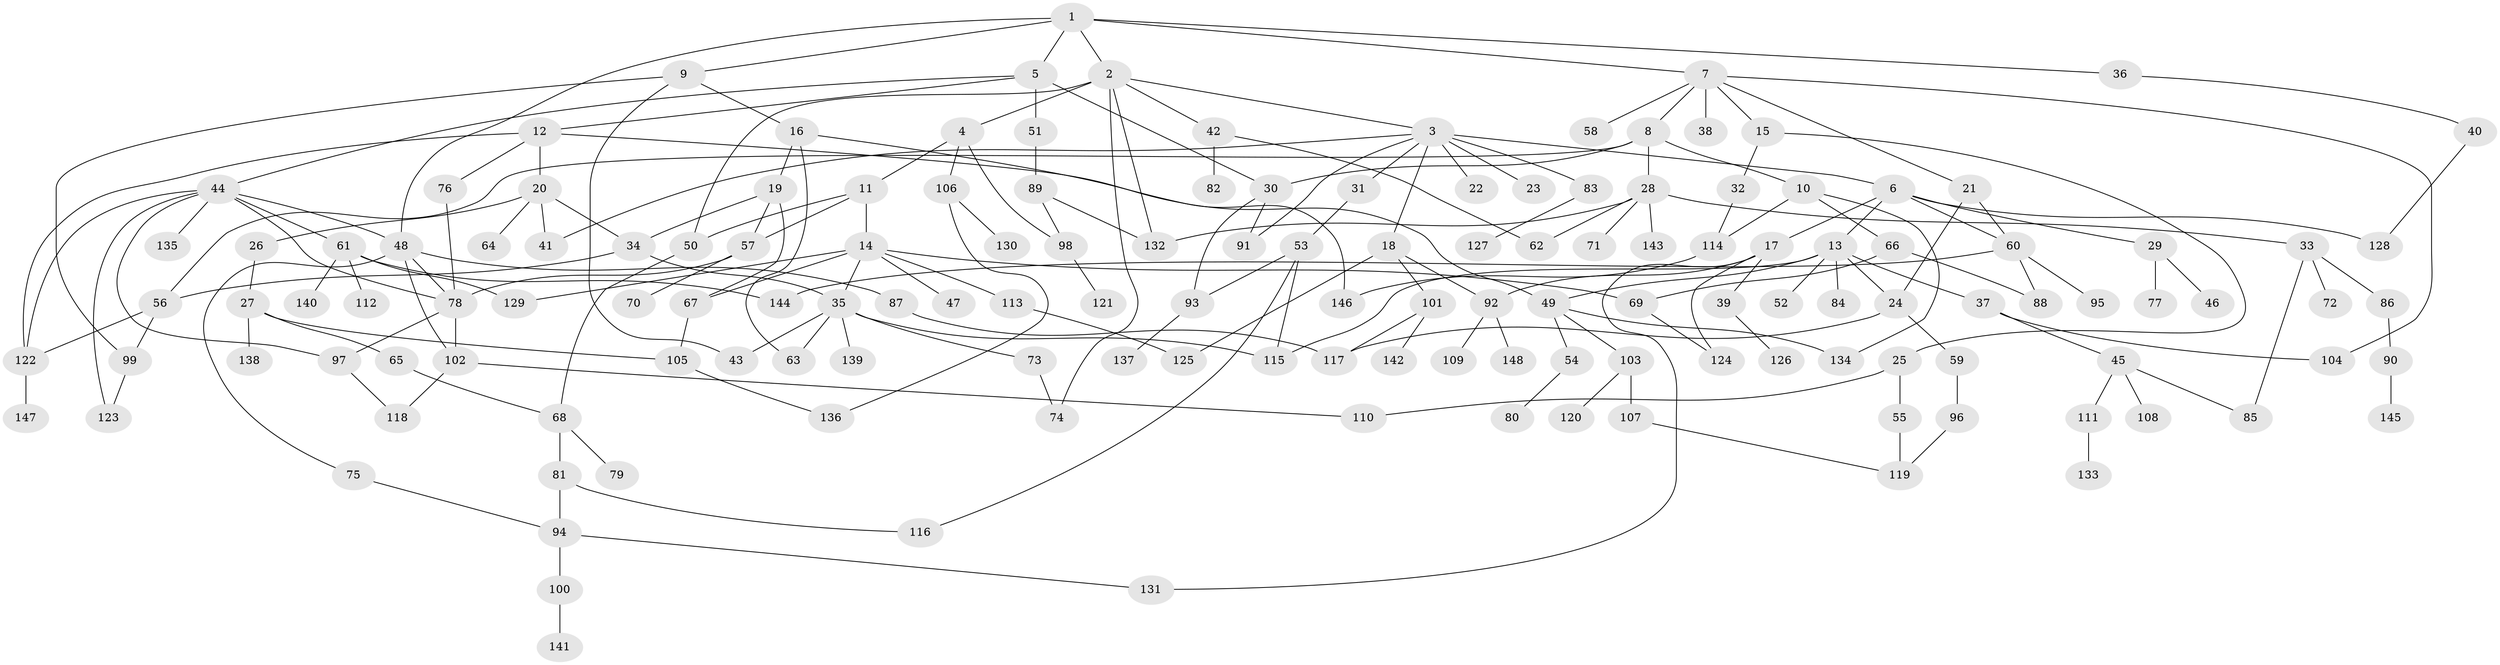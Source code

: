 // Generated by graph-tools (version 1.1) at 2025/34/03/09/25 02:34:09]
// undirected, 148 vertices, 204 edges
graph export_dot {
graph [start="1"]
  node [color=gray90,style=filled];
  1;
  2;
  3;
  4;
  5;
  6;
  7;
  8;
  9;
  10;
  11;
  12;
  13;
  14;
  15;
  16;
  17;
  18;
  19;
  20;
  21;
  22;
  23;
  24;
  25;
  26;
  27;
  28;
  29;
  30;
  31;
  32;
  33;
  34;
  35;
  36;
  37;
  38;
  39;
  40;
  41;
  42;
  43;
  44;
  45;
  46;
  47;
  48;
  49;
  50;
  51;
  52;
  53;
  54;
  55;
  56;
  57;
  58;
  59;
  60;
  61;
  62;
  63;
  64;
  65;
  66;
  67;
  68;
  69;
  70;
  71;
  72;
  73;
  74;
  75;
  76;
  77;
  78;
  79;
  80;
  81;
  82;
  83;
  84;
  85;
  86;
  87;
  88;
  89;
  90;
  91;
  92;
  93;
  94;
  95;
  96;
  97;
  98;
  99;
  100;
  101;
  102;
  103;
  104;
  105;
  106;
  107;
  108;
  109;
  110;
  111;
  112;
  113;
  114;
  115;
  116;
  117;
  118;
  119;
  120;
  121;
  122;
  123;
  124;
  125;
  126;
  127;
  128;
  129;
  130;
  131;
  132;
  133;
  134;
  135;
  136;
  137;
  138;
  139;
  140;
  141;
  142;
  143;
  144;
  145;
  146;
  147;
  148;
  1 -- 2;
  1 -- 5;
  1 -- 7;
  1 -- 9;
  1 -- 36;
  1 -- 48;
  2 -- 3;
  2 -- 4;
  2 -- 42;
  2 -- 74;
  2 -- 132;
  2 -- 50;
  3 -- 6;
  3 -- 18;
  3 -- 22;
  3 -- 23;
  3 -- 31;
  3 -- 83;
  3 -- 91;
  3 -- 41;
  4 -- 11;
  4 -- 106;
  4 -- 98;
  5 -- 12;
  5 -- 30;
  5 -- 44;
  5 -- 51;
  6 -- 13;
  6 -- 17;
  6 -- 29;
  6 -- 128;
  6 -- 60;
  7 -- 8;
  7 -- 15;
  7 -- 21;
  7 -- 38;
  7 -- 58;
  7 -- 104;
  8 -- 10;
  8 -- 28;
  8 -- 56;
  8 -- 30;
  9 -- 16;
  9 -- 99;
  9 -- 43;
  10 -- 66;
  10 -- 114;
  10 -- 134;
  11 -- 14;
  11 -- 50;
  11 -- 57;
  12 -- 20;
  12 -- 76;
  12 -- 122;
  12 -- 49;
  13 -- 37;
  13 -- 49;
  13 -- 52;
  13 -- 84;
  13 -- 24;
  13 -- 115;
  14 -- 47;
  14 -- 69;
  14 -- 113;
  14 -- 129;
  14 -- 35;
  14 -- 67;
  15 -- 25;
  15 -- 32;
  16 -- 19;
  16 -- 63;
  16 -- 146;
  17 -- 39;
  17 -- 124;
  17 -- 131;
  17 -- 92;
  18 -- 92;
  18 -- 101;
  18 -- 125;
  19 -- 57;
  19 -- 67;
  19 -- 34;
  20 -- 26;
  20 -- 34;
  20 -- 41;
  20 -- 64;
  21 -- 24;
  21 -- 60;
  24 -- 59;
  24 -- 117;
  25 -- 55;
  25 -- 110;
  26 -- 27;
  27 -- 65;
  27 -- 105;
  27 -- 138;
  28 -- 33;
  28 -- 71;
  28 -- 143;
  28 -- 132;
  28 -- 62;
  29 -- 46;
  29 -- 77;
  30 -- 91;
  30 -- 93;
  31 -- 53;
  32 -- 114;
  33 -- 72;
  33 -- 85;
  33 -- 86;
  34 -- 35;
  34 -- 56;
  35 -- 43;
  35 -- 63;
  35 -- 73;
  35 -- 139;
  35 -- 115;
  36 -- 40;
  37 -- 45;
  37 -- 104;
  39 -- 126;
  40 -- 128;
  42 -- 62;
  42 -- 82;
  44 -- 61;
  44 -- 97;
  44 -- 122;
  44 -- 123;
  44 -- 135;
  44 -- 78;
  44 -- 48;
  45 -- 108;
  45 -- 111;
  45 -- 85;
  48 -- 75;
  48 -- 87;
  48 -- 102;
  48 -- 78;
  49 -- 54;
  49 -- 103;
  49 -- 134;
  50 -- 68;
  51 -- 89;
  53 -- 93;
  53 -- 115;
  53 -- 116;
  54 -- 80;
  55 -- 119;
  56 -- 99;
  56 -- 122;
  57 -- 70;
  57 -- 78;
  59 -- 96;
  60 -- 88;
  60 -- 95;
  60 -- 144;
  61 -- 112;
  61 -- 140;
  61 -- 144;
  61 -- 129;
  65 -- 68;
  66 -- 69;
  66 -- 88;
  67 -- 105;
  68 -- 79;
  68 -- 81;
  69 -- 124;
  73 -- 74;
  75 -- 94;
  76 -- 78;
  78 -- 97;
  78 -- 102;
  81 -- 94;
  81 -- 116;
  83 -- 127;
  86 -- 90;
  87 -- 117;
  89 -- 98;
  89 -- 132;
  90 -- 145;
  92 -- 109;
  92 -- 148;
  93 -- 137;
  94 -- 100;
  94 -- 131;
  96 -- 119;
  97 -- 118;
  98 -- 121;
  99 -- 123;
  100 -- 141;
  101 -- 142;
  101 -- 117;
  102 -- 110;
  102 -- 118;
  103 -- 107;
  103 -- 120;
  105 -- 136;
  106 -- 130;
  106 -- 136;
  107 -- 119;
  111 -- 133;
  113 -- 125;
  114 -- 146;
  122 -- 147;
}
